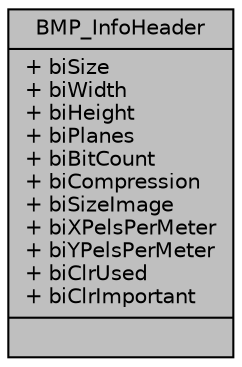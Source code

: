 digraph "BMP_InfoHeader"
{
 // LATEX_PDF_SIZE
  edge [fontname="Helvetica",fontsize="10",labelfontname="Helvetica",labelfontsize="10"];
  node [fontname="Helvetica",fontsize="10",shape=record];
  Node1 [label="{BMP_InfoHeader\n|+ biSize\l+ biWidth\l+ biHeight\l+ biPlanes\l+ biBitCount\l+ biCompression\l+ biSizeImage\l+ biXPelsPerMeter\l+ biYPelsPerMeter\l+ biClrUsed\l+ biClrImportant\l|}",height=0.2,width=0.4,color="black", fillcolor="grey75", style="filled", fontcolor="black",tooltip=" "];
}
